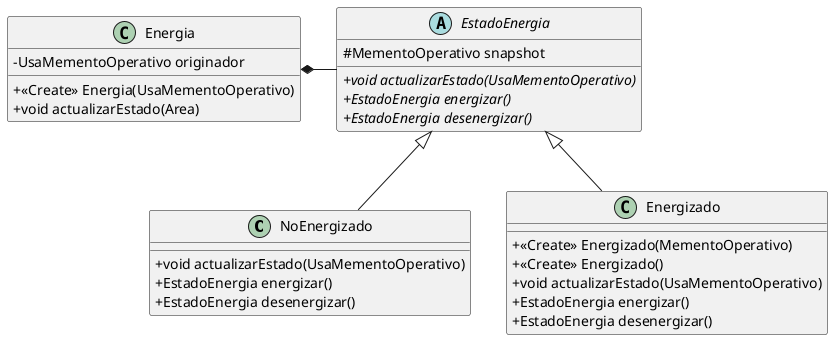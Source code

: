 @startuml
skinparam classAttributeIconSize 0
class NoEnergizado {
+ void actualizarEstado(UsaMementoOperativo)
+ EstadoEnergia energizar()
+ EstadoEnergia desenergizar()
}
class Energia {
- UsaMementoOperativo originador
+ <<Create>> Energia(UsaMementoOperativo)
+ void actualizarEstado(Area)
}
class Energizado {
+ <<Create>> Energizado(MementoOperativo)
+ <<Create>> Energizado()
+ void actualizarEstado(UsaMementoOperativo)
+ EstadoEnergia energizar()
+ EstadoEnergia desenergizar()
}
abstract class EstadoEnergia {
# MementoOperativo snapshot
+ {abstract}void actualizarEstado(UsaMementoOperativo)
+ {abstract}EstadoEnergia energizar()
+ {abstract}EstadoEnergia desenergizar()
}


EstadoEnergia <|-- NoEnergizado
EstadoEnergia <|-- Energizado
EstadoEnergia -left-* Energia
@enduml
